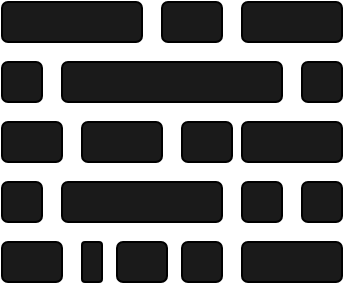 <mxfile version="24.4.6" type="device">
  <diagram name="Page-1" id="-L9P3CJLe1H8UbRwAlWn">
    <mxGraphModel dx="989" dy="566" grid="1" gridSize="10" guides="1" tooltips="1" connect="1" arrows="1" fold="1" page="1" pageScale="1" pageWidth="850" pageHeight="1100" math="0" shadow="0">
      <root>
        <mxCell id="0" />
        <mxCell id="1" parent="0" />
        <mxCell id="mIhOMeMMmywrf6HBkGnQ-1" value="" style="rounded=1;whiteSpace=wrap;html=1;fillColor=#1A1A1A;" vertex="1" parent="1">
          <mxGeometry x="170" y="140" width="70" height="20" as="geometry" />
        </mxCell>
        <mxCell id="mIhOMeMMmywrf6HBkGnQ-2" value="" style="rounded=1;whiteSpace=wrap;html=1;fillColor=#1A1A1A;" vertex="1" parent="1">
          <mxGeometry x="250" y="140" width="30" height="20" as="geometry" />
        </mxCell>
        <mxCell id="mIhOMeMMmywrf6HBkGnQ-3" value="" style="rounded=1;whiteSpace=wrap;html=1;fillColor=#1A1A1A;" vertex="1" parent="1">
          <mxGeometry x="290" y="140" width="50" height="20" as="geometry" />
        </mxCell>
        <mxCell id="mIhOMeMMmywrf6HBkGnQ-9" value="" style="rounded=1;whiteSpace=wrap;html=1;fillColor=#1A1A1A;" vertex="1" parent="1">
          <mxGeometry x="170" y="170" width="20" height="20" as="geometry" />
        </mxCell>
        <mxCell id="mIhOMeMMmywrf6HBkGnQ-10" value="" style="rounded=1;whiteSpace=wrap;html=1;fillColor=#1A1A1A;" vertex="1" parent="1">
          <mxGeometry x="200" y="170" width="110" height="20" as="geometry" />
        </mxCell>
        <mxCell id="mIhOMeMMmywrf6HBkGnQ-14" value="" style="rounded=1;whiteSpace=wrap;html=1;fillColor=#1A1A1A;" vertex="1" parent="1">
          <mxGeometry x="170" y="200" width="30" height="20" as="geometry" />
        </mxCell>
        <mxCell id="mIhOMeMMmywrf6HBkGnQ-15" value="" style="rounded=1;whiteSpace=wrap;html=1;fillColor=#1A1A1A;" vertex="1" parent="1">
          <mxGeometry x="210" y="200" width="40" height="20" as="geometry" />
        </mxCell>
        <mxCell id="IUIJOU3FEE-JWi3ZlUcm-1" value="" style="rounded=1;whiteSpace=wrap;html=1;fillColor=#1A1A1A;" vertex="1" parent="1">
          <mxGeometry x="290" y="200" width="50" height="20" as="geometry" />
        </mxCell>
        <mxCell id="IUIJOU3FEE-JWi3ZlUcm-7" value="" style="rounded=1;whiteSpace=wrap;html=1;fillColor=#1A1A1A;" vertex="1" parent="1">
          <mxGeometry x="260" y="200" width="25" height="20" as="geometry" />
        </mxCell>
        <mxCell id="IUIJOU3FEE-JWi3ZlUcm-8" value="" style="rounded=1;whiteSpace=wrap;html=1;fillColor=#1A1A1A;" vertex="1" parent="1">
          <mxGeometry x="320" y="170" width="20" height="20" as="geometry" />
        </mxCell>
        <mxCell id="IUIJOU3FEE-JWi3ZlUcm-10" value="" style="rounded=1;whiteSpace=wrap;html=1;fillColor=#1A1A1A;" vertex="1" parent="1">
          <mxGeometry x="170" y="230" width="20" height="20" as="geometry" />
        </mxCell>
        <mxCell id="IUIJOU3FEE-JWi3ZlUcm-11" value="" style="rounded=1;whiteSpace=wrap;html=1;fillColor=#1A1A1A;" vertex="1" parent="1">
          <mxGeometry x="200" y="230" width="80" height="20" as="geometry" />
        </mxCell>
        <mxCell id="IUIJOU3FEE-JWi3ZlUcm-12" value="" style="rounded=1;whiteSpace=wrap;html=1;fillColor=#1A1A1A;" vertex="1" parent="1">
          <mxGeometry x="170" y="260" width="30" height="20" as="geometry" />
        </mxCell>
        <mxCell id="IUIJOU3FEE-JWi3ZlUcm-13" value="" style="rounded=1;whiteSpace=wrap;html=1;fillColor=#1A1A1A;" vertex="1" parent="1">
          <mxGeometry x="210" y="260" width="10" height="20" as="geometry" />
        </mxCell>
        <mxCell id="IUIJOU3FEE-JWi3ZlUcm-14" value="" style="rounded=1;whiteSpace=wrap;html=1;fillColor=#1A1A1A;" vertex="1" parent="1">
          <mxGeometry x="290" y="260" width="50" height="20" as="geometry" />
        </mxCell>
        <mxCell id="IUIJOU3FEE-JWi3ZlUcm-15" value="" style="rounded=1;whiteSpace=wrap;html=1;fillColor=#1A1A1A;" vertex="1" parent="1">
          <mxGeometry x="227.5" y="260" width="25" height="20" as="geometry" />
        </mxCell>
        <mxCell id="IUIJOU3FEE-JWi3ZlUcm-16" value="" style="rounded=1;whiteSpace=wrap;html=1;fillColor=#1A1A1A;" vertex="1" parent="1">
          <mxGeometry x="320" y="230" width="20" height="20" as="geometry" />
        </mxCell>
        <mxCell id="IUIJOU3FEE-JWi3ZlUcm-17" value="" style="rounded=1;whiteSpace=wrap;html=1;fillColor=#1A1A1A;" vertex="1" parent="1">
          <mxGeometry x="290" y="230" width="20" height="20" as="geometry" />
        </mxCell>
        <mxCell id="IUIJOU3FEE-JWi3ZlUcm-18" value="" style="rounded=1;whiteSpace=wrap;html=1;fillColor=#1A1A1A;" vertex="1" parent="1">
          <mxGeometry x="260" y="260" width="20" height="20" as="geometry" />
        </mxCell>
      </root>
    </mxGraphModel>
  </diagram>
</mxfile>
